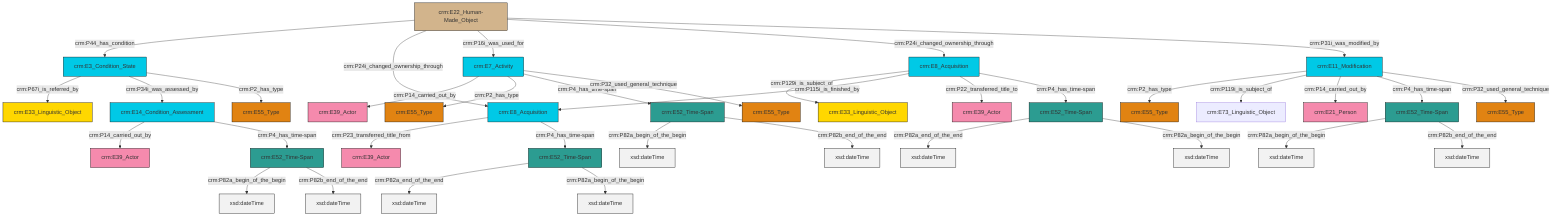 graph TD
classDef Literal fill:#f2f2f2,stroke:#000000;
classDef CRM_Entity fill:#FFFFFF,stroke:#000000;
classDef Temporal_Entity fill:#00C9E6, stroke:#000000;
classDef Type fill:#E18312, stroke:#000000;
classDef Time-Span fill:#2C9C91, stroke:#000000;
classDef Appellation fill:#FFEB7F, stroke:#000000;
classDef Place fill:#008836, stroke:#000000;
classDef Persistent_Item fill:#B266B2, stroke:#000000;
classDef Conceptual_Object fill:#FFD700, stroke:#000000;
classDef Physical_Thing fill:#D2B48C, stroke:#000000;
classDef Actor fill:#f58aad, stroke:#000000;
classDef PC_Classes fill:#4ce600, stroke:#000000;
classDef Multi fill:#cccccc,stroke:#000000;

2["crm:E22_Human-Made_Object"]:::Physical_Thing -->|crm:P44_has_condition| 3["crm:E3_Condition_State"]:::Temporal_Entity
6["crm:E14_Condition_Assessment"]:::Temporal_Entity -->|crm:P14_carried_out_by| 7["crm:E39_Actor"]:::Actor
8["crm:E52_Time-Span"]:::Time-Span -->|crm:P82a_begin_of_the_begin| 9[xsd:dateTime]:::Literal
10["crm:E52_Time-Span"]:::Time-Span -->|crm:P82a_begin_of_the_begin| 11[xsd:dateTime]:::Literal
12["crm:E8_Acquisition"]:::Temporal_Entity -->|crm:P129i_is_subject_of| 13["crm:E33_Linguistic_Object"]:::Conceptual_Object
14["crm:E52_Time-Span"]:::Time-Span -->|crm:P82a_end_of_the_end| 15[xsd:dateTime]:::Literal
18["crm:E8_Acquisition"]:::Temporal_Entity -->|crm:P23_transferred_title_from| 19["crm:E39_Actor"]:::Actor
21["crm:E7_Activity"]:::Temporal_Entity -->|crm:P14_carried_out_by| 0["crm:E39_Actor"]:::Actor
14["crm:E52_Time-Span"]:::Time-Span -->|crm:P82a_begin_of_the_begin| 24[xsd:dateTime]:::Literal
8["crm:E52_Time-Span"]:::Time-Span -->|crm:P82b_end_of_the_end| 25[xsd:dateTime]:::Literal
16["crm:E11_Modification"]:::Temporal_Entity -->|crm:P2_has_type| 28["crm:E55_Type"]:::Type
21["crm:E7_Activity"]:::Temporal_Entity -->|crm:P2_has_type| 26["crm:E55_Type"]:::Type
10["crm:E52_Time-Span"]:::Time-Span -->|crm:P82b_end_of_the_end| 31[xsd:dateTime]:::Literal
2["crm:E22_Human-Made_Object"]:::Physical_Thing -->|crm:P24i_changed_ownership_through| 18["crm:E8_Acquisition"]:::Temporal_Entity
16["crm:E11_Modification"]:::Temporal_Entity -->|crm:P119i_is_subject_of| 29["crm:E73_Linguistic_Object"]:::Default
12["crm:E8_Acquisition"]:::Temporal_Entity -->|crm:P115i_is_finished_by| 18["crm:E8_Acquisition"]:::Temporal_Entity
37["crm:E52_Time-Span"]:::Time-Span -->|crm:P82a_begin_of_the_begin| 44[xsd:dateTime]:::Literal
37["crm:E52_Time-Span"]:::Time-Span -->|crm:P82b_end_of_the_end| 45[xsd:dateTime]:::Literal
3["crm:E3_Condition_State"]:::Temporal_Entity -->|crm:P67i_is_referred_by| 4["crm:E33_Linguistic_Object"]:::Conceptual_Object
2["crm:E22_Human-Made_Object"]:::Physical_Thing -->|crm:P16i_was_used_for| 21["crm:E7_Activity"]:::Temporal_Entity
3["crm:E3_Condition_State"]:::Temporal_Entity -->|crm:P34i_was_assessed_by| 6["crm:E14_Condition_Assessment"]:::Temporal_Entity
6["crm:E14_Condition_Assessment"]:::Temporal_Entity -->|crm:P4_has_time-span| 10["crm:E52_Time-Span"]:::Time-Span
16["crm:E11_Modification"]:::Temporal_Entity -->|crm:P14_carried_out_by| 46["crm:E21_Person"]:::Actor
12["crm:E8_Acquisition"]:::Temporal_Entity -->|crm:P22_transferred_title_to| 34["crm:E39_Actor"]:::Actor
18["crm:E8_Acquisition"]:::Temporal_Entity -->|crm:P4_has_time-span| 14["crm:E52_Time-Span"]:::Time-Span
2["crm:E22_Human-Made_Object"]:::Physical_Thing -->|crm:P24i_changed_ownership_through| 12["crm:E8_Acquisition"]:::Temporal_Entity
39["crm:E52_Time-Span"]:::Time-Span -->|crm:P82a_end_of_the_end| 49[xsd:dateTime]:::Literal
21["crm:E7_Activity"]:::Temporal_Entity -->|crm:P4_has_time-span| 37["crm:E52_Time-Span"]:::Time-Span
39["crm:E52_Time-Span"]:::Time-Span -->|crm:P82a_begin_of_the_begin| 52[xsd:dateTime]:::Literal
2["crm:E22_Human-Made_Object"]:::Physical_Thing -->|crm:P31i_was_modified_by| 16["crm:E11_Modification"]:::Temporal_Entity
3["crm:E3_Condition_State"]:::Temporal_Entity -->|crm:P2_has_type| 22["crm:E55_Type"]:::Type
21["crm:E7_Activity"]:::Temporal_Entity -->|crm:P32_used_general_technique| 54["crm:E55_Type"]:::Type
16["crm:E11_Modification"]:::Temporal_Entity -->|crm:P4_has_time-span| 8["crm:E52_Time-Span"]:::Time-Span
12["crm:E8_Acquisition"]:::Temporal_Entity -->|crm:P4_has_time-span| 39["crm:E52_Time-Span"]:::Time-Span
16["crm:E11_Modification"]:::Temporal_Entity -->|crm:P32_used_general_technique| 32["crm:E55_Type"]:::Type